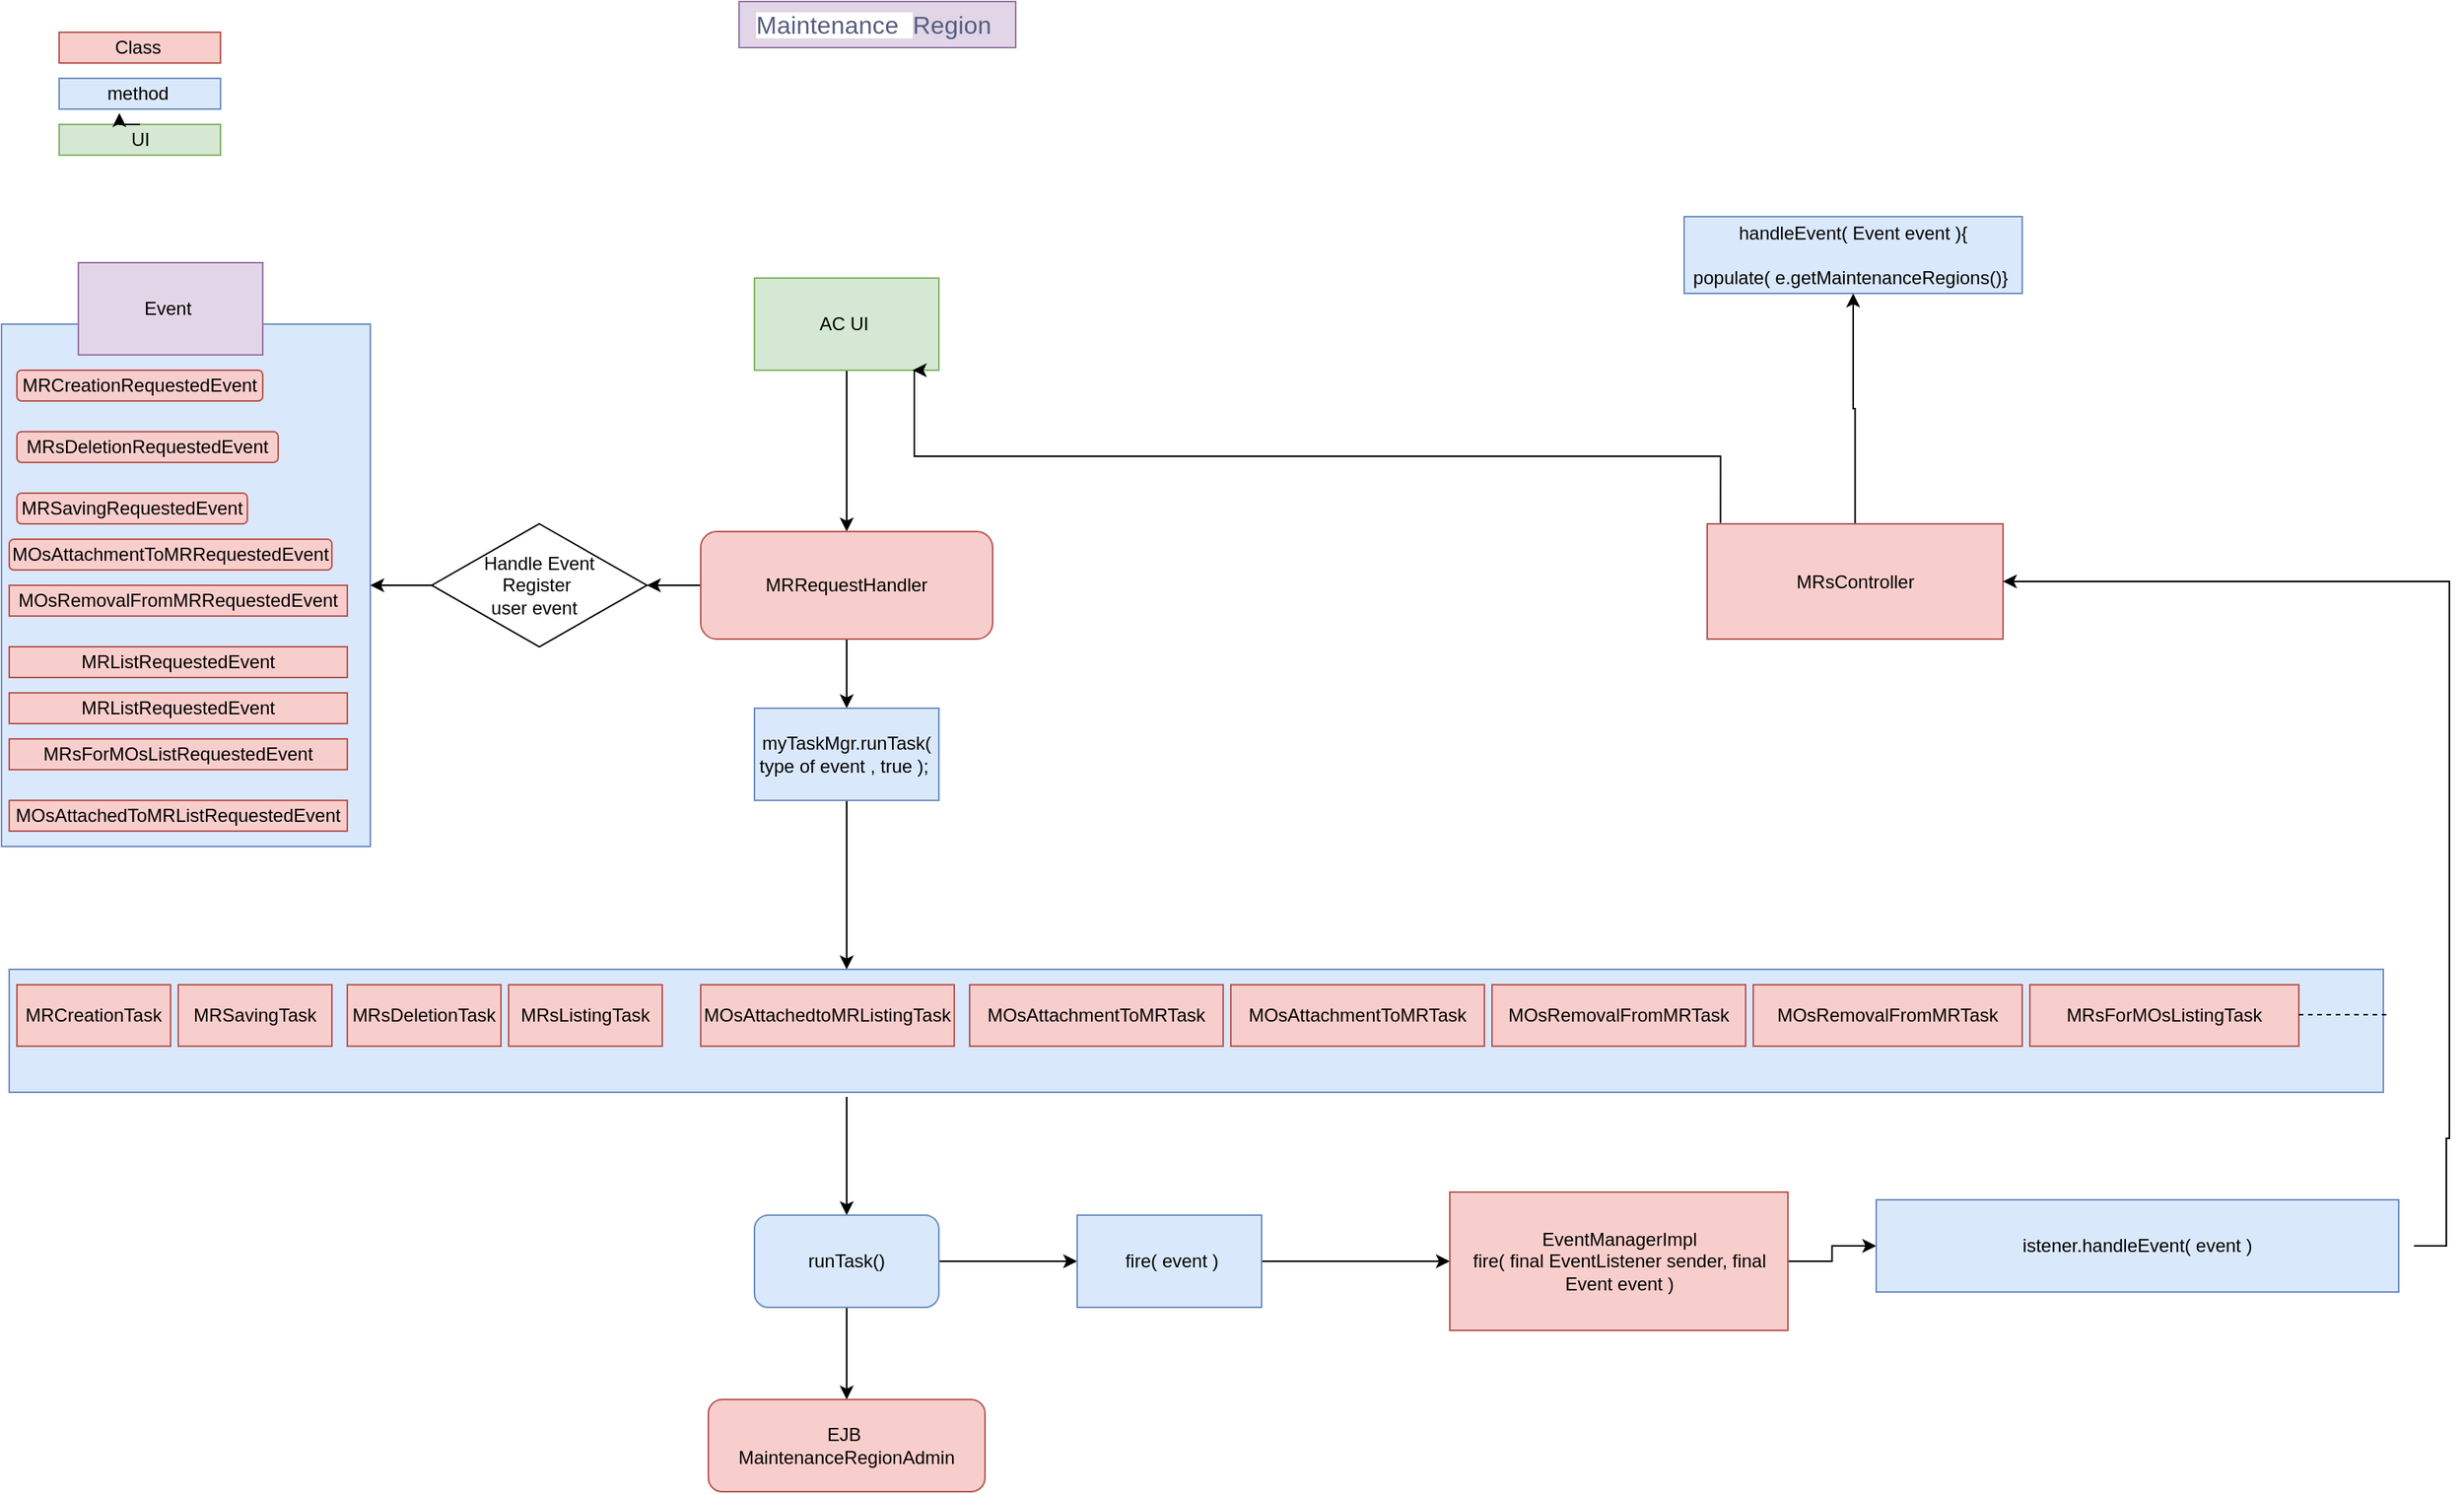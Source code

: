<mxfile version="25.0.3">
  <diagram name="Page-1" id="0lR3Nfx8i8AdLJQTZynT">
    <mxGraphModel dx="3176" dy="1680" grid="1" gridSize="10" guides="1" tooltips="1" connect="1" arrows="1" fold="1" page="1" pageScale="1" pageWidth="827" pageHeight="1169" math="0" shadow="0">
      <root>
        <mxCell id="0" />
        <mxCell id="1" parent="0" />
        <mxCell id="4D9kTlraaMB5eFjH1Jv5-20" value="" style="edgeStyle=orthogonalEdgeStyle;rounded=0;orthogonalLoop=1;jettySize=auto;html=1;" edge="1" parent="1" source="4D9kTlraaMB5eFjH1Jv5-1" target="4D9kTlraaMB5eFjH1Jv5-2">
          <mxGeometry relative="1" as="geometry" />
        </mxCell>
        <mxCell id="4D9kTlraaMB5eFjH1Jv5-1" value="AC UI&amp;nbsp;" style="rounded=0;whiteSpace=wrap;html=1;fillColor=#d5e8d4;strokeColor=#82b366;" vertex="1" parent="1">
          <mxGeometry x="540" y="190" width="120" height="60" as="geometry" />
        </mxCell>
        <mxCell id="4D9kTlraaMB5eFjH1Jv5-27" value="" style="edgeStyle=orthogonalEdgeStyle;rounded=0;orthogonalLoop=1;jettySize=auto;html=1;" edge="1" parent="1" source="4D9kTlraaMB5eFjH1Jv5-2" target="4D9kTlraaMB5eFjH1Jv5-9">
          <mxGeometry relative="1" as="geometry" />
        </mxCell>
        <mxCell id="4D9kTlraaMB5eFjH1Jv5-30" value="" style="edgeStyle=orthogonalEdgeStyle;rounded=0;orthogonalLoop=1;jettySize=auto;html=1;" edge="1" parent="1" source="4D9kTlraaMB5eFjH1Jv5-2" target="4D9kTlraaMB5eFjH1Jv5-29">
          <mxGeometry relative="1" as="geometry" />
        </mxCell>
        <mxCell id="4D9kTlraaMB5eFjH1Jv5-2" value="MRRequestHandler" style="rounded=1;whiteSpace=wrap;html=1;fillColor=#f8cecc;strokeColor=#b85450;" vertex="1" parent="1">
          <mxGeometry x="505" y="355" width="190" height="70" as="geometry" />
        </mxCell>
        <mxCell id="4D9kTlraaMB5eFjH1Jv5-3" value="" style="rounded=0;whiteSpace=wrap;html=1;fillColor=#dae8fc;strokeColor=#6c8ebf;" vertex="1" parent="1">
          <mxGeometry x="50" y="220" width="240" height="340" as="geometry" />
        </mxCell>
        <mxCell id="4D9kTlraaMB5eFjH1Jv5-4" value="MRCreationRequestedEvent" style="rounded=1;whiteSpace=wrap;html=1;fillColor=#f8cecc;strokeColor=#b85450;" vertex="1" parent="1">
          <mxGeometry x="60" y="250" width="160" height="20" as="geometry" />
        </mxCell>
        <mxCell id="4D9kTlraaMB5eFjH1Jv5-5" value="MRsDeletionRequestedEvent" style="rounded=1;whiteSpace=wrap;html=1;fillColor=#f8cecc;strokeColor=#b85450;" vertex="1" parent="1">
          <mxGeometry x="60" y="290" width="170" height="20" as="geometry" />
        </mxCell>
        <mxCell id="4D9kTlraaMB5eFjH1Jv5-6" value="MRSavingRequestedEvent" style="rounded=1;whiteSpace=wrap;html=1;fillColor=#f8cecc;strokeColor=#b85450;" vertex="1" parent="1">
          <mxGeometry x="60" y="330" width="150" height="20" as="geometry" />
        </mxCell>
        <mxCell id="4D9kTlraaMB5eFjH1Jv5-8" value="MOsAttachmentToMRRequestedEvent" style="rounded=1;whiteSpace=wrap;html=1;fillColor=#f8cecc;strokeColor=#b85450;" vertex="1" parent="1">
          <mxGeometry x="55" y="360" width="210" height="20" as="geometry" />
        </mxCell>
        <mxCell id="4D9kTlraaMB5eFjH1Jv5-19" value="" style="edgeStyle=orthogonalEdgeStyle;rounded=0;orthogonalLoop=1;jettySize=auto;html=1;entryX=1;entryY=0.5;entryDx=0;entryDy=0;" edge="1" parent="1" source="4D9kTlraaMB5eFjH1Jv5-9" target="4D9kTlraaMB5eFjH1Jv5-3">
          <mxGeometry relative="1" as="geometry">
            <mxPoint x="310" y="390" as="targetPoint" />
            <Array as="points" />
          </mxGeometry>
        </mxCell>
        <mxCell id="4D9kTlraaMB5eFjH1Jv5-9" value="Handle Event&lt;div&gt;Register&amp;nbsp;&lt;/div&gt;&lt;div&gt;user event&amp;nbsp;&amp;nbsp;&lt;/div&gt;" style="rhombus;whiteSpace=wrap;html=1;" vertex="1" parent="1">
          <mxGeometry x="330" y="350" width="140" height="80" as="geometry" />
        </mxCell>
        <mxCell id="4D9kTlraaMB5eFjH1Jv5-13" value="MOsRemovalFromMRRequestedEvent" style="rounded=0;whiteSpace=wrap;html=1;fillColor=#f8cecc;strokeColor=#b85450;" vertex="1" parent="1">
          <mxGeometry x="55" y="390" width="220" height="20" as="geometry" />
        </mxCell>
        <mxCell id="4D9kTlraaMB5eFjH1Jv5-14" value="MRListRequestedEvent" style="rounded=0;whiteSpace=wrap;html=1;fillColor=#f8cecc;strokeColor=#b85450;" vertex="1" parent="1">
          <mxGeometry x="55" y="430" width="220" height="20" as="geometry" />
        </mxCell>
        <mxCell id="4D9kTlraaMB5eFjH1Jv5-16" value="MRsForMOsListRequestedEvent" style="rounded=0;whiteSpace=wrap;html=1;fillColor=#f8cecc;strokeColor=#b85450;" vertex="1" parent="1">
          <mxGeometry x="55" y="490" width="220" height="20" as="geometry" />
        </mxCell>
        <mxCell id="4D9kTlraaMB5eFjH1Jv5-17" value="MRListRequestedEvent" style="rounded=0;whiteSpace=wrap;html=1;fillColor=#f8cecc;strokeColor=#b85450;" vertex="1" parent="1">
          <mxGeometry x="55" y="460" width="220" height="20" as="geometry" />
        </mxCell>
        <mxCell id="4D9kTlraaMB5eFjH1Jv5-18" value="MOsAttachedToMRListRequestedEvent" style="rounded=0;whiteSpace=wrap;html=1;fillColor=#f8cecc;strokeColor=#b85450;" vertex="1" parent="1">
          <mxGeometry x="55" y="530" width="220" height="20" as="geometry" />
        </mxCell>
        <mxCell id="4D9kTlraaMB5eFjH1Jv5-26" value="Event&amp;nbsp;" style="rounded=0;whiteSpace=wrap;html=1;fillColor=#e1d5e7;strokeColor=#9673a6;" vertex="1" parent="1">
          <mxGeometry x="100" y="180" width="120" height="60" as="geometry" />
        </mxCell>
        <mxCell id="4D9kTlraaMB5eFjH1Jv5-48" value="" style="edgeStyle=orthogonalEdgeStyle;rounded=0;orthogonalLoop=1;jettySize=auto;html=1;" edge="1" parent="1" source="4D9kTlraaMB5eFjH1Jv5-29" target="4D9kTlraaMB5eFjH1Jv5-33">
          <mxGeometry relative="1" as="geometry">
            <Array as="points">
              <mxPoint x="600" y="610" />
              <mxPoint x="600" y="610" />
            </Array>
          </mxGeometry>
        </mxCell>
        <mxCell id="4D9kTlraaMB5eFjH1Jv5-29" value="myTaskMgr.runTask( type of event , true );&amp;nbsp;" style="rounded=0;whiteSpace=wrap;html=1;fillColor=#dae8fc;strokeColor=#6c8ebf;" vertex="1" parent="1">
          <mxGeometry x="540" y="470" width="120" height="60" as="geometry" />
        </mxCell>
        <mxCell id="4D9kTlraaMB5eFjH1Jv5-33" value="" style="rounded=0;whiteSpace=wrap;html=1;fillColor=#dae8fc;strokeColor=#6c8ebf;" vertex="1" parent="1">
          <mxGeometry x="55" y="640" width="1545" height="80" as="geometry" />
        </mxCell>
        <mxCell id="4D9kTlraaMB5eFjH1Jv5-34" value="MRCreationTask" style="rounded=0;whiteSpace=wrap;html=1;fillColor=#f8cecc;strokeColor=#b85450;" vertex="1" parent="1">
          <mxGeometry x="60" y="650" width="100" height="40" as="geometry" />
        </mxCell>
        <mxCell id="4D9kTlraaMB5eFjH1Jv5-35" value="MRSavingTask" style="rounded=0;whiteSpace=wrap;html=1;fillColor=#f8cecc;strokeColor=#b85450;" vertex="1" parent="1">
          <mxGeometry x="165" y="650" width="100" height="40" as="geometry" />
        </mxCell>
        <mxCell id="4D9kTlraaMB5eFjH1Jv5-36" value="MRsDeletionTask" style="rounded=0;whiteSpace=wrap;html=1;fillColor=#f8cecc;strokeColor=#b85450;" vertex="1" parent="1">
          <mxGeometry x="275" y="650" width="100" height="40" as="geometry" />
        </mxCell>
        <mxCell id="4D9kTlraaMB5eFjH1Jv5-37" value="MRsListingTask" style="rounded=0;whiteSpace=wrap;html=1;fillColor=#f8cecc;strokeColor=#b85450;" vertex="1" parent="1">
          <mxGeometry x="380" y="650" width="100" height="40" as="geometry" />
        </mxCell>
        <mxCell id="4D9kTlraaMB5eFjH1Jv5-38" value="MOsAttachmentToMRTask" style="rounded=0;whiteSpace=wrap;html=1;fillColor=#f8cecc;strokeColor=#b85450;" vertex="1" parent="1">
          <mxGeometry x="680" y="650" width="165" height="40" as="geometry" />
        </mxCell>
        <mxCell id="4D9kTlraaMB5eFjH1Jv5-40" value="MOsAttachedtoMRListingTask" style="rounded=0;whiteSpace=wrap;html=1;fillColor=#f8cecc;strokeColor=#b85450;" vertex="1" parent="1">
          <mxGeometry x="505" y="650" width="165" height="40" as="geometry" />
        </mxCell>
        <mxCell id="4D9kTlraaMB5eFjH1Jv5-41" value="MOsAttachmentToMRTask" style="rounded=0;whiteSpace=wrap;html=1;fillColor=#f8cecc;strokeColor=#b85450;" vertex="1" parent="1">
          <mxGeometry x="850" y="650" width="165" height="40" as="geometry" />
        </mxCell>
        <mxCell id="4D9kTlraaMB5eFjH1Jv5-42" value="MOsRemovalFromMRTask" style="rounded=0;whiteSpace=wrap;html=1;fillColor=#f8cecc;strokeColor=#b85450;" vertex="1" parent="1">
          <mxGeometry x="1020" y="650" width="165" height="40" as="geometry" />
        </mxCell>
        <mxCell id="4D9kTlraaMB5eFjH1Jv5-45" value="MOsRemovalFromMRTask" style="rounded=0;whiteSpace=wrap;html=1;fillColor=#f8cecc;strokeColor=#b85450;" vertex="1" parent="1">
          <mxGeometry x="1190" y="650" width="175" height="40" as="geometry" />
        </mxCell>
        <mxCell id="4D9kTlraaMB5eFjH1Jv5-46" value="MRsForMOsListingTask" style="rounded=0;whiteSpace=wrap;html=1;fillColor=#f8cecc;strokeColor=#b85450;" vertex="1" parent="1">
          <mxGeometry x="1370" y="650" width="175" height="40" as="geometry" />
        </mxCell>
        <mxCell id="4D9kTlraaMB5eFjH1Jv5-47" value="" style="endArrow=none;dashed=1;html=1;rounded=0;" edge="1" parent="1">
          <mxGeometry width="50" height="50" relative="1" as="geometry">
            <mxPoint x="1545" y="669.5" as="sourcePoint" />
            <mxPoint x="1605" y="669.5" as="targetPoint" />
          </mxGeometry>
        </mxCell>
        <mxCell id="4D9kTlraaMB5eFjH1Jv5-52" value="" style="endArrow=classic;html=1;rounded=0;" edge="1" parent="1" target="4D9kTlraaMB5eFjH1Jv5-49">
          <mxGeometry width="50" height="50" relative="1" as="geometry">
            <mxPoint x="600" y="723" as="sourcePoint" />
            <mxPoint x="540" y="800" as="targetPoint" />
            <Array as="points" />
          </mxGeometry>
        </mxCell>
        <mxCell id="4D9kTlraaMB5eFjH1Jv5-55" value="" style="edgeStyle=orthogonalEdgeStyle;rounded=0;orthogonalLoop=1;jettySize=auto;html=1;" edge="1" parent="1" source="4D9kTlraaMB5eFjH1Jv5-49" target="4D9kTlraaMB5eFjH1Jv5-53">
          <mxGeometry relative="1" as="geometry" />
        </mxCell>
        <mxCell id="4D9kTlraaMB5eFjH1Jv5-57" value="" style="edgeStyle=orthogonalEdgeStyle;rounded=0;orthogonalLoop=1;jettySize=auto;html=1;" edge="1" parent="1" source="4D9kTlraaMB5eFjH1Jv5-49" target="4D9kTlraaMB5eFjH1Jv5-56">
          <mxGeometry relative="1" as="geometry" />
        </mxCell>
        <mxCell id="4D9kTlraaMB5eFjH1Jv5-49" value="runTask()" style="rounded=1;whiteSpace=wrap;html=1;fillColor=#dae8fc;strokeColor=#6c8ebf;" vertex="1" parent="1">
          <mxGeometry x="540" y="800" width="120" height="60" as="geometry" />
        </mxCell>
        <mxCell id="4D9kTlraaMB5eFjH1Jv5-53" value="EJB&amp;nbsp;&lt;div&gt;MaintenanceRegionAdmin&lt;/div&gt;" style="rounded=1;whiteSpace=wrap;html=1;fillColor=#f8cecc;strokeColor=#b85450;" vertex="1" parent="1">
          <mxGeometry x="510" y="920" width="180" height="60" as="geometry" />
        </mxCell>
        <mxCell id="4D9kTlraaMB5eFjH1Jv5-59" value="" style="edgeStyle=orthogonalEdgeStyle;rounded=0;orthogonalLoop=1;jettySize=auto;html=1;" edge="1" parent="1" source="4D9kTlraaMB5eFjH1Jv5-56" target="4D9kTlraaMB5eFjH1Jv5-58">
          <mxGeometry relative="1" as="geometry" />
        </mxCell>
        <mxCell id="4D9kTlraaMB5eFjH1Jv5-56" value="&amp;nbsp;fire( event )" style="rounded=0;whiteSpace=wrap;html=1;fillColor=#dae8fc;strokeColor=#6c8ebf;" vertex="1" parent="1">
          <mxGeometry x="750" y="800" width="120" height="60" as="geometry" />
        </mxCell>
        <mxCell id="4D9kTlraaMB5eFjH1Jv5-64" value="" style="edgeStyle=orthogonalEdgeStyle;rounded=0;orthogonalLoop=1;jettySize=auto;html=1;" edge="1" parent="1" source="4D9kTlraaMB5eFjH1Jv5-58" target="4D9kTlraaMB5eFjH1Jv5-63">
          <mxGeometry relative="1" as="geometry" />
        </mxCell>
        <mxCell id="4D9kTlraaMB5eFjH1Jv5-58" value="EventManagerImpl&lt;div&gt;fire( final EventListener sender, final Event event )&lt;/div&gt;" style="rounded=0;whiteSpace=wrap;html=1;fillColor=#f8cecc;strokeColor=#b85450;" vertex="1" parent="1">
          <mxGeometry x="992.5" y="785" width="220" height="90" as="geometry" />
        </mxCell>
        <mxCell id="4D9kTlraaMB5eFjH1Jv5-60" value="&lt;div style=&quot;&quot;&gt;handleEvent( Event event ){&lt;/div&gt;&lt;div style=&quot;&quot;&gt;&lt;br&gt;&lt;/div&gt;&lt;div style=&quot;&quot;&gt;populate( e.getMaintenanceRegions()}&amp;nbsp;&lt;/div&gt;" style="rounded=0;whiteSpace=wrap;html=1;align=center;fillColor=#dae8fc;strokeColor=#6c8ebf;" vertex="1" parent="1">
          <mxGeometry x="1145" y="150" width="220" height="50" as="geometry" />
        </mxCell>
        <mxCell id="4D9kTlraaMB5eFjH1Jv5-62" value="" style="edgeStyle=orthogonalEdgeStyle;rounded=0;orthogonalLoop=1;jettySize=auto;html=1;" edge="1" parent="1" source="4D9kTlraaMB5eFjH1Jv5-61" target="4D9kTlraaMB5eFjH1Jv5-60">
          <mxGeometry relative="1" as="geometry" />
        </mxCell>
        <mxCell id="4D9kTlraaMB5eFjH1Jv5-72" style="edgeStyle=orthogonalEdgeStyle;rounded=0;orthogonalLoop=1;jettySize=auto;html=1;exitX=0.045;exitY=-0.009;exitDx=0;exitDy=0;exitPerimeter=0;" edge="1" parent="1" source="4D9kTlraaMB5eFjH1Jv5-61">
          <mxGeometry relative="1" as="geometry">
            <mxPoint x="643" y="250" as="targetPoint" />
            <mxPoint x="1170" y="318.75" as="sourcePoint" />
            <Array as="points">
              <mxPoint x="1169" y="306" />
              <mxPoint x="644" y="306" />
            </Array>
          </mxGeometry>
        </mxCell>
        <mxCell id="4D9kTlraaMB5eFjH1Jv5-61" value="MRsController" style="rounded=0;whiteSpace=wrap;html=1;align=center;fillColor=#f8cecc;strokeColor=#b85450;" vertex="1" parent="1">
          <mxGeometry x="1160" y="350" width="192.5" height="75" as="geometry" />
        </mxCell>
        <mxCell id="4D9kTlraaMB5eFjH1Jv5-65" value="" style="edgeStyle=orthogonalEdgeStyle;rounded=0;orthogonalLoop=1;jettySize=auto;html=1;entryX=1;entryY=0.5;entryDx=0;entryDy=0;" edge="1" parent="1" target="4D9kTlraaMB5eFjH1Jv5-61">
          <mxGeometry relative="1" as="geometry">
            <mxPoint x="1620" y="820" as="sourcePoint" />
            <mxPoint x="1447.25" y="390" as="targetPoint" />
            <Array as="points">
              <mxPoint x="1641" y="820" />
              <mxPoint x="1641" y="750" />
              <mxPoint x="1643" y="750" />
              <mxPoint x="1643" y="388" />
            </Array>
          </mxGeometry>
        </mxCell>
        <mxCell id="4D9kTlraaMB5eFjH1Jv5-63" value="istener.handleEvent( event )" style="rounded=0;whiteSpace=wrap;html=1;fillColor=#dae8fc;strokeColor=#6c8ebf;" vertex="1" parent="1">
          <mxGeometry x="1270" y="790" width="340" height="60" as="geometry" />
        </mxCell>
        <mxCell id="4D9kTlraaMB5eFjH1Jv5-73" value="&lt;span style=&quot;color: rgb(84, 93, 126); font-family: &amp;quot;Google Sans&amp;quot;, Arial, sans-serif; font-size: 16px; letter-spacing: 0.1px; text-align: left; background-color: rgb(255, 255, 255);&quot;&gt;Maintenance&amp;nbsp;&amp;nbsp;&lt;/span&gt;&lt;font face=&quot;Google Sans, Arial, sans-serif&quot; color=&quot;#545d7e&quot;&gt;&lt;span style=&quot;font-size: 16px; letter-spacing: 0.1px;&quot;&gt;Region&amp;nbsp;&lt;/span&gt;&lt;/font&gt;" style="text;html=1;align=center;verticalAlign=middle;whiteSpace=wrap;rounded=0;fillColor=#e1d5e7;strokeColor=#9673a6;" vertex="1" parent="1">
          <mxGeometry x="530" y="10" width="180" height="30" as="geometry" />
        </mxCell>
        <mxCell id="4D9kTlraaMB5eFjH1Jv5-74" value="UI" style="rounded=0;whiteSpace=wrap;html=1;fillColor=#d5e8d4;strokeColor=#82b366;" vertex="1" parent="1">
          <mxGeometry x="87.5" y="90" width="105" height="20" as="geometry" />
        </mxCell>
        <mxCell id="4D9kTlraaMB5eFjH1Jv5-78" value="Class&amp;nbsp;" style="rounded=0;whiteSpace=wrap;html=1;fillColor=#f8cecc;strokeColor=#b85450;" vertex="1" parent="1">
          <mxGeometry x="87.5" y="30" width="105" height="20" as="geometry" />
        </mxCell>
        <mxCell id="4D9kTlraaMB5eFjH1Jv5-79" value="method&amp;nbsp;" style="rounded=0;whiteSpace=wrap;html=1;fillColor=#dae8fc;strokeColor=#6c8ebf;" vertex="1" parent="1">
          <mxGeometry x="87.5" y="60" width="105" height="20" as="geometry" />
        </mxCell>
        <mxCell id="4D9kTlraaMB5eFjH1Jv5-80" style="edgeStyle=orthogonalEdgeStyle;rounded=0;orthogonalLoop=1;jettySize=auto;html=1;exitX=0.5;exitY=0;exitDx=0;exitDy=0;entryX=0.373;entryY=-0.367;entryDx=0;entryDy=0;entryPerimeter=0;" edge="1" parent="1" source="4D9kTlraaMB5eFjH1Jv5-74" target="4D9kTlraaMB5eFjH1Jv5-74">
          <mxGeometry relative="1" as="geometry" />
        </mxCell>
      </root>
    </mxGraphModel>
  </diagram>
</mxfile>
